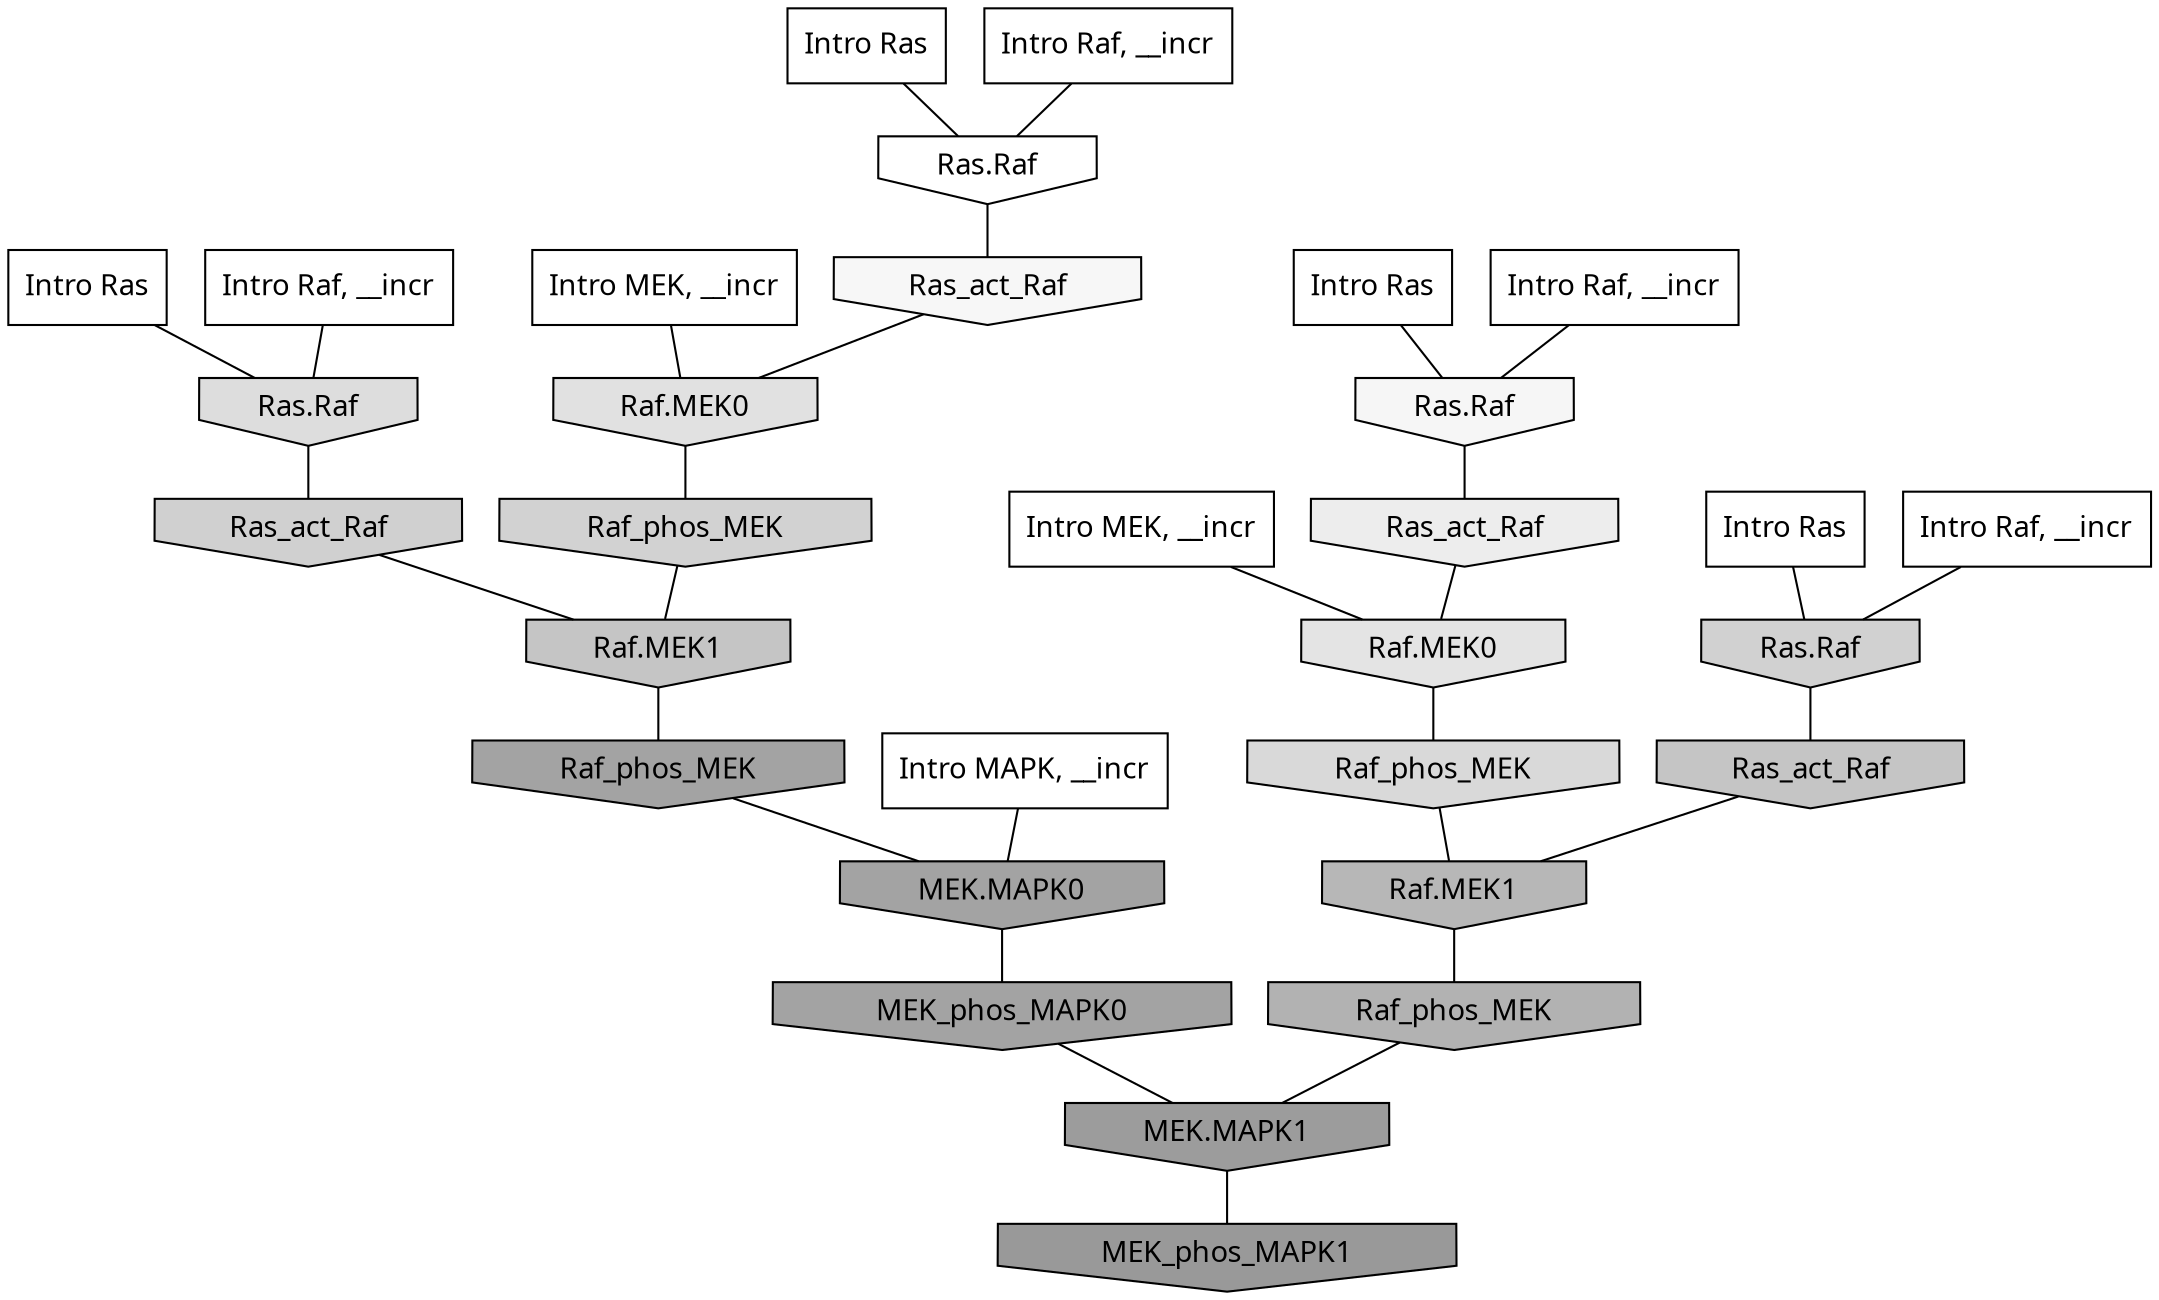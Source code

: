 digraph G{
  rankdir="TB";
  ranksep=0.30;
  node [fontname="CMU Serif"];
  edge [fontname="CMU Serif"];
  
  7 [label="Intro Ras", shape=rectangle, style=filled, fillcolor="0.000 0.000 1.000"]
  
  25 [label="Intro Ras", shape=rectangle, style=filled, fillcolor="0.000 0.000 1.000"]
  
  31 [label="Intro Ras", shape=rectangle, style=filled, fillcolor="0.000 0.000 1.000"]
  
  92 [label="Intro Ras", shape=rectangle, style=filled, fillcolor="0.000 0.000 1.000"]
  
  265 [label="Intro Raf, __incr", shape=rectangle, style=filled, fillcolor="0.000 0.000 1.000"]
  
  271 [label="Intro Raf, __incr", shape=rectangle, style=filled, fillcolor="0.000 0.000 1.000"]
  
  761 [label="Intro Raf, __incr", shape=rectangle, style=filled, fillcolor="0.000 0.000 1.000"]
  
  1088 [label="Intro Raf, __incr", shape=rectangle, style=filled, fillcolor="0.000 0.000 1.000"]
  
  1384 [label="Intro MEK, __incr", shape=rectangle, style=filled, fillcolor="0.000 0.000 1.000"]
  
  1712 [label="Intro MEK, __incr", shape=rectangle, style=filled, fillcolor="0.000 0.000 1.000"]
  
  2786 [label="Intro MAPK, __incr", shape=rectangle, style=filled, fillcolor="0.000 0.000 1.000"]
  
  3260 [label="Ras.Raf", shape=invhouse, style=filled, fillcolor="0.000 0.000 1.000"]
  
  3500 [label="Ras_act_Raf", shape=invhouse, style=filled, fillcolor="0.000 0.000 0.967"]
  
  3514 [label="Ras.Raf", shape=invhouse, style=filled, fillcolor="0.000 0.000 0.961"]
  
  3801 [label="Ras_act_Raf", shape=invhouse, style=filled, fillcolor="0.000 0.000 0.928"]
  
  4265 [label="Raf.MEK0", shape=invhouse, style=filled, fillcolor="0.000 0.000 0.893"]
  
  4402 [label="Raf.MEK0", shape=invhouse, style=filled, fillcolor="0.000 0.000 0.882"]
  
  4567 [label="Ras.Raf", shape=invhouse, style=filled, fillcolor="0.000 0.000 0.867"]
  
  4829 [label="Raf_phos_MEK", shape=invhouse, style=filled, fillcolor="0.000 0.000 0.851"]
  
  5214 [label="Raf_phos_MEK", shape=invhouse, style=filled, fillcolor="0.000 0.000 0.822"]
  
  5292 [label="Ras.Raf", shape=invhouse, style=filled, fillcolor="0.000 0.000 0.818"]
  
  5373 [label="Ras_act_Raf", shape=invhouse, style=filled, fillcolor="0.000 0.000 0.814"]
  
  5998 [label="Raf.MEK1", shape=invhouse, style=filled, fillcolor="0.000 0.000 0.773"]
  
  6044 [label="Ras_act_Raf", shape=invhouse, style=filled, fillcolor="0.000 0.000 0.770"]
  
  7219 [label="Raf.MEK1", shape=invhouse, style=filled, fillcolor="0.000 0.000 0.716"]
  
  7681 [label="Raf_phos_MEK", shape=invhouse, style=filled, fillcolor="0.000 0.000 0.699"]
  
  9575 [label="Raf_phos_MEK", shape=invhouse, style=filled, fillcolor="0.000 0.000 0.638"]
  
  9577 [label="MEK.MAPK0", shape=invhouse, style=filled, fillcolor="0.000 0.000 0.638"]
  
  9628 [label="MEK_phos_MAPK0", shape=invhouse, style=filled, fillcolor="0.000 0.000 0.637"]
  
  10593 [label="MEK.MAPK1", shape=invhouse, style=filled, fillcolor="0.000 0.000 0.613"]
  
  11134 [label="MEK_phos_MAPK1", shape=invhouse, style=filled, fillcolor="0.000 0.000 0.600"]
  
  
  10593 -> 11134 [dir=none, color="0.000 0.000 0.000"] 
  9628 -> 10593 [dir=none, color="0.000 0.000 0.000"] 
  9577 -> 9628 [dir=none, color="0.000 0.000 0.000"] 
  9575 -> 9577 [dir=none, color="0.000 0.000 0.000"] 
  7681 -> 10593 [dir=none, color="0.000 0.000 0.000"] 
  7219 -> 7681 [dir=none, color="0.000 0.000 0.000"] 
  6044 -> 7219 [dir=none, color="0.000 0.000 0.000"] 
  5998 -> 9575 [dir=none, color="0.000 0.000 0.000"] 
  5373 -> 5998 [dir=none, color="0.000 0.000 0.000"] 
  5292 -> 6044 [dir=none, color="0.000 0.000 0.000"] 
  5214 -> 5998 [dir=none, color="0.000 0.000 0.000"] 
  4829 -> 7219 [dir=none, color="0.000 0.000 0.000"] 
  4567 -> 5373 [dir=none, color="0.000 0.000 0.000"] 
  4402 -> 5214 [dir=none, color="0.000 0.000 0.000"] 
  4265 -> 4829 [dir=none, color="0.000 0.000 0.000"] 
  3801 -> 4265 [dir=none, color="0.000 0.000 0.000"] 
  3514 -> 3801 [dir=none, color="0.000 0.000 0.000"] 
  3500 -> 4402 [dir=none, color="0.000 0.000 0.000"] 
  3260 -> 3500 [dir=none, color="0.000 0.000 0.000"] 
  2786 -> 9577 [dir=none, color="0.000 0.000 0.000"] 
  1712 -> 4265 [dir=none, color="0.000 0.000 0.000"] 
  1384 -> 4402 [dir=none, color="0.000 0.000 0.000"] 
  1088 -> 4567 [dir=none, color="0.000 0.000 0.000"] 
  761 -> 3260 [dir=none, color="0.000 0.000 0.000"] 
  271 -> 3514 [dir=none, color="0.000 0.000 0.000"] 
  265 -> 5292 [dir=none, color="0.000 0.000 0.000"] 
  92 -> 3260 [dir=none, color="0.000 0.000 0.000"] 
  31 -> 3514 [dir=none, color="0.000 0.000 0.000"] 
  25 -> 5292 [dir=none, color="0.000 0.000 0.000"] 
  7 -> 4567 [dir=none, color="0.000 0.000 0.000"] 
  
  }
